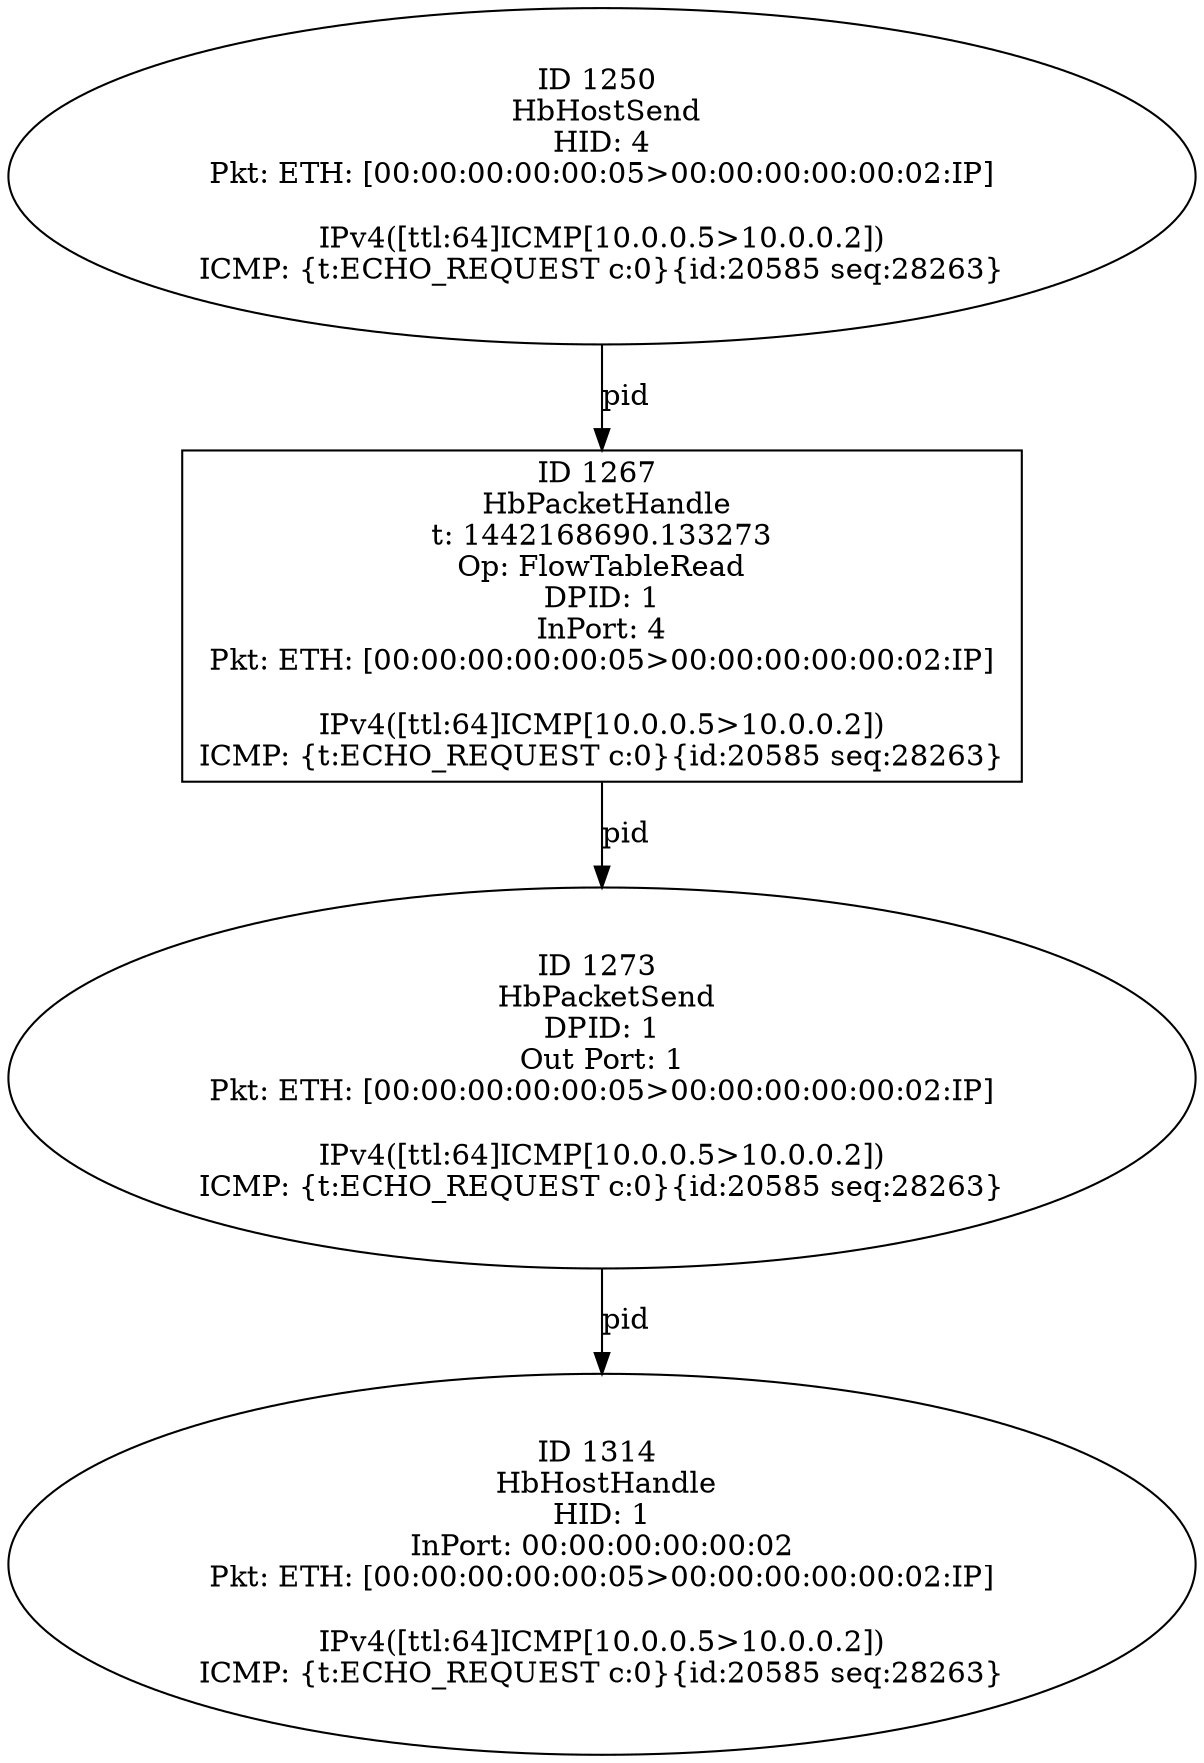 strict digraph G {
1250 [shape=oval, event=<hb_events.HbHostSend object at 0x106f1a110>, label="ID 1250 
 HbHostSend
HID: 4
Pkt: ETH: [00:00:00:00:00:05>00:00:00:00:00:02:IP]

IPv4([ttl:64]ICMP[10.0.0.5>10.0.0.2])
ICMP: {t:ECHO_REQUEST c:0}{id:20585 seq:28263}"];
1267 [shape=box, event=<hb_events.HbPacketHandle object at 0x106f2a310>, label="ID 1267 
 HbPacketHandle
t: 1442168690.133273
Op: FlowTableRead
DPID: 1
InPort: 4
Pkt: ETH: [00:00:00:00:00:05>00:00:00:00:00:02:IP]

IPv4([ttl:64]ICMP[10.0.0.5>10.0.0.2])
ICMP: {t:ECHO_REQUEST c:0}{id:20585 seq:28263}"];
1314 [shape=oval, event=<hb_events.HbHostHandle object at 0x106e3f8d0>, label="ID 1314 
 HbHostHandle
HID: 1
InPort: 00:00:00:00:00:02
Pkt: ETH: [00:00:00:00:00:05>00:00:00:00:00:02:IP]

IPv4([ttl:64]ICMP[10.0.0.5>10.0.0.2])
ICMP: {t:ECHO_REQUEST c:0}{id:20585 seq:28263}"];
1273 [shape=oval, event=<hb_events.HbPacketSend object at 0x106f36b50>, label="ID 1273 
 HbPacketSend
DPID: 1
Out Port: 1
Pkt: ETH: [00:00:00:00:00:05>00:00:00:00:00:02:IP]

IPv4([ttl:64]ICMP[10.0.0.5>10.0.0.2])
ICMP: {t:ECHO_REQUEST c:0}{id:20585 seq:28263}"];
1250 -> 1267  [rel=pid, label=pid];
1267 -> 1273  [rel=pid, label=pid];
1273 -> 1314  [rel=pid, label=pid];
}

